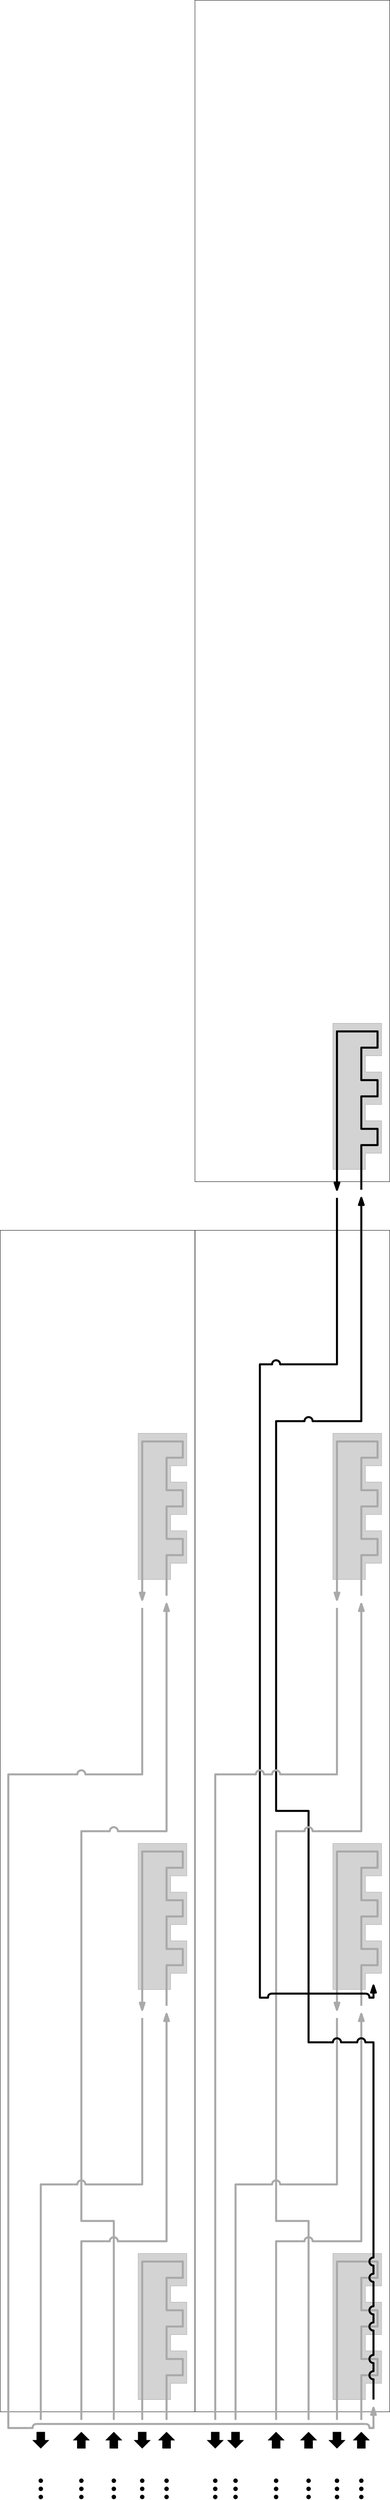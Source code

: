 <?xml version="1.0"?>
<!DOCTYPE ipe SYSTEM "ipe.dtd">
<ipe version="70206" creator="Ipe 7.2.9">
<info created="D:20190420225917" modified="D:20190421003652"/>
<ipestyle name="basic">
<symbol name="arrow/arc(spx)">
<path stroke="sym-stroke" fill="sym-stroke" pen="sym-pen">
0 0 m
-1 0.333 l
-1 -0.333 l
h
</path>
</symbol>
<symbol name="arrow/farc(spx)">
<path stroke="sym-stroke" fill="white" pen="sym-pen">
0 0 m
-1 0.333 l
-1 -0.333 l
h
</path>
</symbol>
<symbol name="arrow/ptarc(spx)">
<path stroke="sym-stroke" fill="sym-stroke" pen="sym-pen">
0 0 m
-1 0.333 l
-0.8 0 l
-1 -0.333 l
h
</path>
</symbol>
<symbol name="arrow/fptarc(spx)">
<path stroke="sym-stroke" fill="white" pen="sym-pen">
0 0 m
-1 0.333 l
-0.8 0 l
-1 -0.333 l
h
</path>
</symbol>
<symbol name="mark/circle(sx)" transformations="translations">
<path fill="sym-stroke">
0.6 0 0 0.6 0 0 e
0.4 0 0 0.4 0 0 e
</path>
</symbol>
<symbol name="mark/disk(sx)" transformations="translations">
<path fill="sym-stroke">
0.6 0 0 0.6 0 0 e
</path>
</symbol>
<symbol name="mark/fdisk(sfx)" transformations="translations">
<group>
<path fill="sym-fill">
0.5 0 0 0.5 0 0 e
</path>
<path fill="sym-stroke" fillrule="eofill">
0.6 0 0 0.6 0 0 e
0.4 0 0 0.4 0 0 e
</path>
</group>
</symbol>
<symbol name="mark/box(sx)" transformations="translations">
<path fill="sym-stroke" fillrule="eofill">
-0.6 -0.6 m
0.6 -0.6 l
0.6 0.6 l
-0.6 0.6 l
h
-0.4 -0.4 m
0.4 -0.4 l
0.4 0.4 l
-0.4 0.4 l
h
</path>
</symbol>
<symbol name="mark/square(sx)" transformations="translations">
<path fill="sym-stroke">
-0.6 -0.6 m
0.6 -0.6 l
0.6 0.6 l
-0.6 0.6 l
h
</path>
</symbol>
<symbol name="mark/fsquare(sfx)" transformations="translations">
<group>
<path fill="sym-fill">
-0.5 -0.5 m
0.5 -0.5 l
0.5 0.5 l
-0.5 0.5 l
h
</path>
<path fill="sym-stroke" fillrule="eofill">
-0.6 -0.6 m
0.6 -0.6 l
0.6 0.6 l
-0.6 0.6 l
h
-0.4 -0.4 m
0.4 -0.4 l
0.4 0.4 l
-0.4 0.4 l
h
</path>
</group>
</symbol>
<symbol name="mark/cross(sx)" transformations="translations">
<group>
<path fill="sym-stroke">
-0.43 -0.57 m
0.57 0.43 l
0.43 0.57 l
-0.57 -0.43 l
h
</path>
<path fill="sym-stroke">
-0.43 0.57 m
0.57 -0.43 l
0.43 -0.57 l
-0.57 0.43 l
h
</path>
</group>
</symbol>
<symbol name="arrow/fnormal(spx)">
<path stroke="sym-stroke" fill="white" pen="sym-pen">
0 0 m
-1 0.333 l
-1 -0.333 l
h
</path>
</symbol>
<symbol name="arrow/pointed(spx)">
<path stroke="sym-stroke" fill="sym-stroke" pen="sym-pen">
0 0 m
-1 0.333 l
-0.8 0 l
-1 -0.333 l
h
</path>
</symbol>
<symbol name="arrow/fpointed(spx)">
<path stroke="sym-stroke" fill="white" pen="sym-pen">
0 0 m
-1 0.333 l
-0.8 0 l
-1 -0.333 l
h
</path>
</symbol>
<symbol name="arrow/linear(spx)">
<path stroke="sym-stroke" pen="sym-pen">
-1 0.333 m
0 0 l
-1 -0.333 l
</path>
</symbol>
<symbol name="arrow/fdouble(spx)">
<path stroke="sym-stroke" fill="white" pen="sym-pen">
0 0 m
-1 0.333 l
-1 -0.333 l
h
-1 0 m
-2 0.333 l
-2 -0.333 l
h
</path>
</symbol>
<symbol name="arrow/double(spx)">
<path stroke="sym-stroke" fill="sym-stroke" pen="sym-pen">
0 0 m
-1 0.333 l
-1 -0.333 l
h
-1 0 m
-2 0.333 l
-2 -0.333 l
h
</path>
</symbol>
<pen name="heavier" value="0.8"/>
<pen name="fat" value="1.2"/>
<pen name="ultrafat" value="2"/>
<symbolsize name="large" value="5"/>
<symbolsize name="small" value="2"/>
<symbolsize name="tiny" value="1.1"/>
<arrowsize name="large" value="10"/>
<arrowsize name="small" value="5"/>
<arrowsize name="tiny" value="3"/>
<color name="red" value="1 0 0"/>
<color name="green" value="0 1 0"/>
<color name="blue" value="0 0 1"/>
<color name="yellow" value="1 1 0"/>
<color name="orange" value="1 0.647 0"/>
<color name="gold" value="1 0.843 0"/>
<color name="purple" value="0.627 0.125 0.941"/>
<color name="gray" value="0.745"/>
<color name="brown" value="0.647 0.165 0.165"/>
<color name="navy" value="0 0 0.502"/>
<color name="pink" value="1 0.753 0.796"/>
<color name="seagreen" value="0.18 0.545 0.341"/>
<color name="turquoise" value="0.251 0.878 0.816"/>
<color name="violet" value="0.933 0.51 0.933"/>
<color name="darkblue" value="0 0 0.545"/>
<color name="darkcyan" value="0 0.545 0.545"/>
<color name="darkgray" value="0.663"/>
<color name="darkgreen" value="0 0.392 0"/>
<color name="darkmagenta" value="0.545 0 0.545"/>
<color name="darkorange" value="1 0.549 0"/>
<color name="darkred" value="0.545 0 0"/>
<color name="lightblue" value="0.678 0.847 0.902"/>
<color name="lightcyan" value="0.878 1 1"/>
<color name="lightgray" value="0.827"/>
<color name="lightgreen" value="0.565 0.933 0.565"/>
<color name="lightyellow" value="1 1 0.878"/>
<dashstyle name="dashed" value="[4] 0"/>
<dashstyle name="dotted" value="[1 3] 0"/>
<dashstyle name="dash dotted" value="[4 2 1 2] 0"/>
<dashstyle name="dash dot dotted" value="[4 2 1 2 1 2] 0"/>
<textsize name="large" value="\large"/>
<textsize name="Large" value="\Large"/>
<textsize name="LARGE" value="\LARGE"/>
<textsize name="huge" value="\huge"/>
<textsize name="Huge" value="\Huge"/>
<textsize name="small" value="\small"/>
<textsize name="footnote" value="\footnotesize"/>
<textsize name="tiny" value="\tiny"/>
<textstyle name="center" begin="\begin{center}" end="\end{center}"/>
<textstyle name="itemize" begin="\begin{itemize}" end="\end{itemize}"/>
<textstyle name="item" begin="\begin{itemize}\item{}" end="\end{itemize}"/>
<gridsize name="4 pts" value="4"/>
<gridsize name="8 pts (~3 mm)" value="8"/>
<gridsize name="16 pts (~6 mm)" value="16"/>
<gridsize name="32 pts (~12 mm)" value="32"/>
<gridsize name="10 pts (~3.5 mm)" value="10"/>
<gridsize name="20 pts (~7 mm)" value="20"/>
<gridsize name="14 pts (~5 mm)" value="14"/>
<gridsize name="28 pts (~10 mm)" value="28"/>
<gridsize name="56 pts (~20 mm)" value="56"/>
<anglesize name="90 deg" value="90"/>
<anglesize name="60 deg" value="60"/>
<anglesize name="45 deg" value="45"/>
<anglesize name="30 deg" value="30"/>
<anglesize name="22.5 deg" value="22.5"/>
<opacity name="10%" value="0.1"/>
<opacity name="30%" value="0.3"/>
<opacity name="50%" value="0.5"/>
<opacity name="75%" value="0.75"/>
<layout paper="4096 8192" origin="0 0" frame="4096 8192"/>
<tiling name="falling" angle="-60" step="4" width="1"/>
<tiling name="rising" angle="30" step="4" width="1"/>
</ipestyle>
<page>
<layer name="alpha"/>
<view layers="alpha" active="alpha"/>
<path layer="alpha" matrix="1 0 0 1 512 3324" stroke="darkgray" fill="lightgray">
1416 356 m
1448 356 l
1448 372 l
1464 372 l
1464 404 l
1448 404 l
1448 420 l
1464 420 l
1464 452 l
1448 452 l
1448 468 l
1464 468 l
1464 500 l
1416 500 l
1416 356 l
</path>
<path matrix="1 0 0 1 704 2920" stroke="darkgray" fill="lightgray">
1416 356 m
1448 356 l
1448 372 l
1464 372 l
1464 404 l
1448 404 l
1448 420 l
1464 420 l
1464 452 l
1448 452 l
1448 468 l
1464 468 l
1464 500 l
1416 500 l
1416 356 l
</path>
<path matrix="0.705883 0 0 0.993173 1230.12 2966.05" stroke="black">
1068 300 m
1068 1472 l
1340 1472 l
1340 300 l
h
</path>
<path matrix="1 0 0 1 1864 3124" stroke="darkgray" pen="ultrafat">
260 132 m
260 288 l
300 288 l
300 272 l
284 272 l
284 240 l
300 240 l
300 224 l
284 224 l
284 192 l
300 192 l
300 176 l
284 176 l
284 132 l
</path>
<path matrix="1 0 0 1 704 3324" stroke="darkgray" fill="lightgray">
1416 356 m
1448 356 l
1448 372 l
1464 372 l
1464 404 l
1448 404 l
1448 420 l
1464 420 l
1464 452 l
1448 452 l
1448 468 l
1464 468 l
1464 500 l
1416 500 l
1416 356 l
</path>
<path matrix="1 0 0 1 1232 2368" stroke="darkgray" pen="ultrafat" arrow="normal/normal">
916 1296 m
916 1336 l
932 1336 l
932 1352 l
916 1352 l
916 1384 l
932 1384 l
932 1400 l
916 1400 l
916 1432 l
932 1432 l
932 1448 l
892 1448 l
892 1292 l
</path>
<path matrix="1 0 0 1 1864 2316" stroke="darkgray" pen="ultrafat">
208 1172 m
260 1172 l
260 1336 l
</path>
<path matrix="1 0 0 1 704 3728" stroke="darkgray" fill="lightgray">
1416 356 m
1448 356 l
1448 372 l
1464 372 l
1464 404 l
1448 404 l
1448 420 l
1464 420 l
1464 452 l
1448 452 l
1448 468 l
1464 468 l
1464 500 l
1416 500 l
1416 356 l
</path>
<path matrix="1 0 0 1 1232 2772" stroke="darkgray" pen="ultrafat" arrow="normal/normal">
916 1296 m
916 1336 l
932 1336 l
932 1352 l
916 1352 l
916 1384 l
932 1384 l
932 1400 l
916 1400 l
916 1432 l
932 1432 l
932 1448 l
892 1448 l
892 1292 l
</path>
<path matrix="1 0 0 1 1864 2720" stroke="darkgray" pen="ultrafat">
208 1172 m
260 1172 l
260 1336 l
</path>
<group matrix="1 0 0 1 1232 1560">
<path matrix="1 0 0 1 -648 1396" stroke="darkgray" pen="ultrafat">
1504 476 m
1508 476 l
4 0 0 -4 1512 476 1515.2 476 a
1520 476 l
</path>
<path stroke="darkgray" pen="ultrafat" arrow="normal/normal">
872 1872 m
916 1872 l
916 2096 l
</path>
</group>
<path matrix="1 0 0 1 552 3012" stroke="darkgray" pen="ultrafat">
1504 476 m
1508 476 l
4 0 0 -4 1512 476 1515.2 476 a
1520 476 l
</path>
<path matrix="1 0 0 1 512 2920" stroke="darkgray" fill="lightgray">
1416 356 m
1448 356 l
1448 372 l
1464 372 l
1464 404 l
1448 404 l
1448 420 l
1464 420 l
1464 452 l
1448 452 l
1448 468 l
1464 468 l
1464 500 l
1416 500 l
1416 356 l
</path>
<path matrix="0.705883 0 0 0.993173 1038.12 2966.05" stroke="black">
1068 300 m
1068 1472 l
1340 1472 l
1340 300 l
h
</path>
<path matrix="1 0 0 1 1672 3124" stroke="darkgray" pen="ultrafat">
260 132 m
260 288 l
300 288 l
300 272 l
284 272 l
284 240 l
300 240 l
300 224 l
284 224 l
284 192 l
300 192 l
300 176 l
284 176 l
284 132 l
</path>
<path matrix="1 0 0 1 1040 2368" stroke="darkgray" pen="ultrafat" arrow="normal/normal">
916 1296 m
916 1336 l
932 1336 l
932 1352 l
916 1352 l
916 1384 l
932 1384 l
932 1400 l
916 1400 l
916 1432 l
932 1432 l
932 1448 l
892 1448 l
892 1292 l
</path>
<path matrix="1 0 0 1 1672 2316" stroke="darkgray" pen="ultrafat">
208 1172 m
260 1172 l
260 1336 l
</path>
<path matrix="1 0 0 1 512 3728" stroke="darkgray" fill="lightgray">
1416 356 m
1448 356 l
1448 372 l
1464 372 l
1464 404 l
1448 404 l
1448 420 l
1464 420 l
1464 452 l
1448 452 l
1448 468 l
1464 468 l
1464 500 l
1416 500 l
1416 356 l
</path>
<path matrix="1 0 0 1 1040 2772" stroke="darkgray" pen="ultrafat" arrow="normal/normal">
916 1296 m
916 1336 l
932 1336 l
932 1352 l
916 1352 l
916 1384 l
932 1384 l
932 1400 l
916 1400 l
916 1432 l
932 1432 l
932 1448 l
892 1448 l
892 1292 l
</path>
<group matrix="1 0 0 1 1040 1964">
<path matrix="1 0 0 1 -648 1396" stroke="darkgray" pen="ultrafat">
1504 476 m
1508 476 l
4 0 0 -4 1512 476 1515.2 476 a
1520 476 l
</path>
<path stroke="darkgray" pen="ultrafat" arrow="normal/normal">
872 1872 m
916 1872 l
916 2096 l
</path>
</group>
<path matrix="1 0 0 1 360 3416" stroke="darkgray" pen="ultrafat">
1504 476 m
1508 476 l
4 0 0 -4 1512 476 1515.2 476 a
1520 476 l
</path>
<path matrix="1 0 0 1 1672 2720" stroke="darkgray" pen="ultrafat">
208 1172 m
260 1172 l
260 1336 l
</path>
<group matrix="1 0 0 1 1040 1560">
<path matrix="1 0 0 1 -648 1396" stroke="darkgray" pen="ultrafat">
1504 476 m
1508 476 l
4 0 0 -4 1512 476 1515.2 476 a
1520 476 l
</path>
<path stroke="darkgray" pen="ultrafat" arrow="normal/normal">
872 1872 m
916 1872 l
916 2096 l
</path>
</group>
<path matrix="1 0 0 1 360 3012" stroke="darkgray" pen="ultrafat">
1504 476 m
1508 476 l
4 0 0 -4 1512 476 1515.2 476 a
1520 476 l
</path>
<path matrix="1 0 0 1 1040 1528" stroke="darkgray" pen="ultrafat">
780 1720 m
784 1720 l
784 1724
788 1724 c
</path>
<path matrix="1 0 0 1 1380 1520" stroke="darkgray" pen="ultrafat">
780 1728 m
776 1728 l
776 1732
772 1732 c
</path>
<path matrix="1 0 0 1 -1008 -1272" stroke="darkgray" pen="ultrafat">
2836 4524 m
3160 4524 l
</path>
<path matrix="1 0 0 1 -1008 -1276" stroke="darkgray" pen="ultrafat">
2872 5168 m
2808 5168 l
2808 4524 l
2828 4524 l
</path>
<path matrix="1 0 0 1 -1008 -1276" stroke="darkgray" pen="ultrafat" arrow="normal/normal">
3164 4524 m
3168 4524 l
3168 4544 l
</path>
<group matrix="1 0 0 1 1232 2912">
<path matrix="1 0 0 1 -528 4" stroke="black" pen="ultrafat">
1456 408 m
1456 428 l
4 0 0 -4 1456 432 1456 436 a
1456 440 l
</path>
<path matrix="1 0 0 1 -44 52" stroke="black" pen="ultrafat">
972 344 m
972 348 l
4 0 0 -4 972 352 972 356 a
972 360 l
</path>
<path matrix="1 0 0 1 -632 8" stroke="black" pen="ultrafat">
1560 372 m
1560 376 l
4 0 0 -4 1560 380 1560 384 a
1560 388 l
</path>
<path matrix="1 0 0 1 -528 4" stroke="black" pen="ultrafat">
1456 456 m
1456 476 l
4 0 0 -4 1456 480 1456 484 a
1456 488 l
</path>
<path matrix="1 0 0 1 -44 100" stroke="black" pen="ultrafat">
972 344 m
972 348 l
4 0 0 -4 972 352 972 356 a
972 360 l
</path>
<path matrix="1 0 0 1 0 16" stroke="black" pen="ultrafat">
928 348 m
928 364 l
928 364 l
</path>
<path matrix="1 0 0 1 -44 148" stroke="black" pen="ultrafat">
972 344 m
972 348 l
4 0 0 -4 972 352 972 356 a
972 360 l
</path>
</group>
<group matrix="1 0 0 1 1232 2356">
<path matrix="1 0 0 1 -596 796" stroke="black" pen="ultrafat">
1504 476 m
1508 476 l
4 0 0 -4 1512 476 1515.2 476 a
1520 476 l
</path>
<path matrix="1 0 0 1 -620 796" stroke="black" pen="ultrafat">
1504 476 m
1508 476 l
4 0 0 -4 1512 476 1515.2 476 a
1520 476 l
</path>
<path stroke="black" pen="ultrafat">
908 1272 m
900 1272 l
900 1272 l
</path>
</group>
<path matrix="1 0 0 1 1864 3124" stroke="black" pen="ultrafat">
296 296 m
296 504 l
292 504 l
</path>
<path matrix="1 0 0 1 1864 3124" stroke="black" pen="ultrafat">
252 504 m
232 504 l
232 732 l
200 732 l
200 1116 l
224 1116 l
</path>
<path matrix="1 0 0 1 1864 3124" stroke="black" pen="ultrafat" arrow="normal/normal">
240 1116 m
284 1116 l
284 1336 l
</path>
<path matrix="1 0 0 1 1380 1944" stroke="black" pen="ultrafat">
780 1728 m
776 1728 l
776 1732
772 1732 c
</path>
<path matrix="1 0 0 1 1232 1976" stroke="black" pen="ultrafat" arrow="normal/normal">
924 1696 m
928 1696 l
928 1708 l
</path>
<path matrix="1 0 0 1 1864 3124" stroke="black" pen="ultrafat">
208 1172 m
260 1172 l
260 1336 l
</path>
<group matrix="1 0 0 1 1864 3124">
<path matrix="1 0 0 1 -592 -1172" stroke="black" pen="ultrafat">
780 1720 m
784 1720 l
784 1724
788 1724 c
</path>
<path stroke="black" pen="ultrafat">
188 548 m
184 548 l
184 1172 l
192 1172 l
</path>
</group>
<path matrix="1 0 0 1 584 3764" stroke="black" pen="ultrafat">
1504 476 m
1508 476 l
4 0 0 -4 1512 476 1515.2 476 a
1520 476 l
</path>
<path matrix="1 0 0 1 552 3820" stroke="black" pen="ultrafat">
1504 476 m
1508 476 l
4 0 0 -4 1512 476 1515.2 476 a
1520 476 l
</path>
<path matrix="1 0 0 1 704 4132" stroke="darkgray" fill="lightgray">
1416 356 m
1448 356 l
1448 372 l
1464 372 l
1464 404 l
1448 404 l
1448 420 l
1464 420 l
1464 452 l
1448 452 l
1448 468 l
1464 468 l
1464 500 l
1416 500 l
1416 356 l
</path>
<path matrix="0.705883 0 0 0.993173 1230.12 4178.05" stroke="black">
1068 300 m
1068 1472 l
1340 1472 l
1340 300 l
h
</path>
<path matrix="1 0 0 1 1864 4336" stroke="black" pen="ultrafat" rarrow="normal/normal">
260 132 m
260 288 l
300 288 l
300 272 l
284 272 l
284 240 l
300 240 l
300 224 l
284 224 l
284 192 l
300 192 l
300 176 l
284 176 l
284 132 l
</path>
<path matrix="1 0 0 1 1596 1712" stroke="darkgray" pen="ultrafat">
308 1544 m
308 1740 l
276 1740 l
276 2124 l
300 2124 l
</path>
<path matrix="1 0 0 1 1596 1712" stroke="darkgray" pen="ultrafat">
276 1544 m
276 1720 l
300 1720 l
</path>
<path matrix="1 0 0 1 1596 1712" stroke="darkgray" pen="ultrafat">
236 1544 m
236 1776 l
268 1776 l
</path>
<path matrix="1 0 0 1 1788 1712" stroke="darkgray" pen="ultrafat">
236 1544 m
236 1776 l
268 1776 l
</path>
<path matrix="1 0 0 1 1788 1712" stroke="darkgray" pen="ultrafat">
276 1544 m
276 1720 l
300 1720 l
</path>
<group matrix="1 0 0 1 1684 1724">
<group matrix="1 0 0 1 -45.9892 -17.933">
<path matrix="0.5 0 0 0.5 424 692" stroke="black" fill="black">
4 0 0 4 124 1596 e
</path>
<path matrix="0.5 0 0 0.5 424 684" stroke="black" fill="black">
4 0 0 4 124 1596 e
</path>
<path matrix="0.5 0 0 0.5 424 676" stroke="black" fill="black">
4 0 0 4 124 1596 e
</path>
</group>
<group matrix="1 0 0 1 96 56">
<path matrix="1 0 0 1 -44 0" stroke="black" fill="black">
384 1464 m
384 1456 l
392 1456 l
392 1464 l
h
</path>
<path stroke="black" fill="black">
344 1456 m
336 1456 l
344 1448 l
352 1456 l
344 1456 l
</path>
</group>
</group>
<group matrix="1 0 0 1 1732 1724">
<group matrix="1 0 0 1 -69.9892 -17.933">
<path matrix="0.5 0 0 0.5 424 692" stroke="black" fill="black">
4 0 0 4 124 1596 e
</path>
<path matrix="0.5 0 0 0.5 424 684" stroke="black" fill="black">
4 0 0 4 124 1596 e
</path>
<path matrix="0.5 0 0 0.5 424 676" stroke="black" fill="black">
4 0 0 4 124 1596 e
</path>
</group>
<group matrix="1 0 0 1 28 48">
<path stroke="black" fill="black">
384 1464 m
384 1456 l
392 1456 l
392 1464 l
h
</path>
<path stroke="black" fill="black">
388 1464 m
380 1464 l
388 1472 l
396 1464 l
388 1464 l
</path>
</group>
</group>
<group matrix="1 0 0 1 1648 1724">
<group matrix="1 0 0 1 -69.9892 -17.933">
<path matrix="0.5 0 0 0.5 424 692" stroke="black" fill="black">
4 0 0 4 124 1596 e
</path>
<path matrix="0.5 0 0 0.5 424 684" stroke="black" fill="black">
4 0 0 4 124 1596 e
</path>
<path matrix="0.5 0 0 0.5 424 676" stroke="black" fill="black">
4 0 0 4 124 1596 e
</path>
</group>
<group matrix="1 0 0 1 28 48">
<path stroke="black" fill="black">
384 1464 m
384 1456 l
392 1456 l
392 1464 l
h
</path>
<path stroke="black" fill="black">
388 1464 m
380 1464 l
388 1472 l
396 1464 l
388 1464 l
</path>
</group>
</group>
<group matrix="1 0 0 1 1584 1724">
<group matrix="1 0 0 1 -45.9892 -17.933">
<path matrix="0.5 0 0 0.5 424 692" stroke="black" fill="black">
4 0 0 4 124 1596 e
</path>
<path matrix="0.5 0 0 0.5 424 684" stroke="black" fill="black">
4 0 0 4 124 1596 e
</path>
<path matrix="0.5 0 0 0.5 424 676" stroke="black" fill="black">
4 0 0 4 124 1596 e
</path>
</group>
<group matrix="1 0 0 1 96 56">
<path matrix="1 0 0 1 -44 0" stroke="black" fill="black">
384 1464 m
384 1456 l
392 1456 l
392 1464 l
h
</path>
<path stroke="black" fill="black">
344 1456 m
336 1456 l
344 1448 l
352 1456 l
344 1456 l
</path>
</group>
</group>
<path matrix="1 0 0 1 1788 1712" stroke="darkgray" pen="ultrafat">
308 1544 m
308 1740 l
276 1740 l
276 2124 l
300 2124 l
</path>
<group matrix="1 0 0 1 1680 1724">
<group matrix="1 0 0 1 -69.9892 -17.933">
<path matrix="0.5 0 0 0.5 424 692" stroke="black" fill="black">
4 0 0 4 124 1596 e
</path>
<path matrix="0.5 0 0 0.5 424 684" stroke="black" fill="black">
4 0 0 4 124 1596 e
</path>
<path matrix="0.5 0 0 0.5 424 676" stroke="black" fill="black">
4 0 0 4 124 1596 e
</path>
</group>
<group matrix="1 0 0 1 28 48">
<path stroke="black" fill="black">
384 1464 m
384 1456 l
392 1456 l
392 1464 l
h
</path>
<path stroke="black" fill="black">
388 1464 m
380 1464 l
388 1472 l
396 1464 l
388 1464 l
</path>
</group>
</group>
<group matrix="1 0 0 1 1564 1724">
<group matrix="1 0 0 1 -45.9892 -17.933">
<path matrix="0.5 0 0 0.5 424 692" stroke="black" fill="black">
4 0 0 4 124 1596 e
</path>
<path matrix="0.5 0 0 0.5 424 684" stroke="black" fill="black">
4 0 0 4 124 1596 e
</path>
<path matrix="0.5 0 0 0.5 424 676" stroke="black" fill="black">
4 0 0 4 124 1596 e
</path>
</group>
<group matrix="1 0 0 1 96 56">
<path matrix="1 0 0 1 -44 0" stroke="black" fill="black">
384 1464 m
384 1456 l
392 1456 l
392 1464 l
h
</path>
<path stroke="black" fill="black">
344 1456 m
336 1456 l
344 1448 l
352 1456 l
344 1456 l
</path>
</group>
</group>
<group matrix="1 0 0 1 1492 1724">
<group matrix="1 0 0 1 -45.9892 -17.933">
<path matrix="0.5 0 0 0.5 424 692" stroke="black" fill="black">
4 0 0 4 124 1596 e
</path>
<path matrix="0.5 0 0 0.5 424 684" stroke="black" fill="black">
4 0 0 4 124 1596 e
</path>
<path matrix="0.5 0 0 0.5 424 676" stroke="black" fill="black">
4 0 0 4 124 1596 e
</path>
</group>
<group matrix="1 0 0 1 96 56">
<path matrix="1 0 0 1 -44 0" stroke="black" fill="black">
384 1464 m
384 1456 l
392 1456 l
392 1464 l
h
</path>
<path stroke="black" fill="black">
344 1456 m
336 1456 l
344 1448 l
352 1456 l
344 1456 l
</path>
</group>
</group>
<group matrix="1 0 0 1 1540 1724">
<group matrix="1 0 0 1 -69.9892 -17.933">
<path matrix="0.5 0 0 0.5 424 692" stroke="black" fill="black">
4 0 0 4 124 1596 e
</path>
<path matrix="0.5 0 0 0.5 424 684" stroke="black" fill="black">
4 0 0 4 124 1596 e
</path>
<path matrix="0.5 0 0 0.5 424 676" stroke="black" fill="black">
4 0 0 4 124 1596 e
</path>
</group>
<group matrix="1 0 0 1 28 48">
<path stroke="black" fill="black">
384 1464 m
384 1456 l
392 1456 l
392 1464 l
h
</path>
<path stroke="black" fill="black">
388 1464 m
380 1464 l
388 1472 l
396 1464 l
388 1464 l
</path>
</group>
</group>
<group matrix="1 0 0 1 1456 1724">
<group matrix="1 0 0 1 -69.9892 -17.933">
<path matrix="0.5 0 0 0.5 424 692" stroke="black" fill="black">
4 0 0 4 124 1596 e
</path>
<path matrix="0.5 0 0 0.5 424 684" stroke="black" fill="black">
4 0 0 4 124 1596 e
</path>
<path matrix="0.5 0 0 0.5 424 676" stroke="black" fill="black">
4 0 0 4 124 1596 e
</path>
</group>
<group matrix="1 0 0 1 28 48">
<path stroke="black" fill="black">
384 1464 m
384 1456 l
392 1456 l
392 1464 l
h
</path>
<path stroke="black" fill="black">
388 1464 m
380 1464 l
388 1472 l
396 1464 l
388 1464 l
</path>
</group>
</group>
<group matrix="1 0 0 1 1392 1724">
<group matrix="1 0 0 1 -45.9892 -17.933">
<path matrix="0.5 0 0 0.5 424 692" stroke="black" fill="black">
4 0 0 4 124 1596 e
</path>
<path matrix="0.5 0 0 0.5 424 684" stroke="black" fill="black">
4 0 0 4 124 1596 e
</path>
<path matrix="0.5 0 0 0.5 424 676" stroke="black" fill="black">
4 0 0 4 124 1596 e
</path>
</group>
<group matrix="1 0 0 1 96 56">
<path matrix="1 0 0 1 -44 0" stroke="black" fill="black">
384 1464 m
384 1456 l
392 1456 l
392 1464 l
h
</path>
<path stroke="black" fill="black">
344 1456 m
336 1456 l
344 1448 l
352 1456 l
344 1456 l
</path>
</group>
</group>
<group matrix="1 0 0 1 1488 1724">
<group matrix="1 0 0 1 -69.9892 -17.933">
<path matrix="0.5 0 0 0.5 424 692" stroke="black" fill="black">
4 0 0 4 124 1596 e
</path>
<path matrix="0.5 0 0 0.5 424 684" stroke="black" fill="black">
4 0 0 4 124 1596 e
</path>
<path matrix="0.5 0 0 0.5 424 676" stroke="black" fill="black">
4 0 0 4 124 1596 e
</path>
</group>
<group matrix="1 0 0 1 28 48">
<path stroke="black" fill="black">
384 1464 m
384 1456 l
392 1456 l
392 1464 l
h
</path>
<path stroke="black" fill="black">
388 1464 m
380 1464 l
388 1472 l
396 1464 l
388 1464 l
</path>
</group>
</group>
<path matrix="1 0 0 1 1232 1976" stroke="black" pen="ultrafat">
828 1700 m
920 1700 l
</path>
<group matrix="1 0 0 1 1232 1964">
<path matrix="1 0 0 1 -648 1396" stroke="darkgray" pen="ultrafat">
1504 476 m
1508 476 l
4 0 0 -4 1512 476 1515.2 476 a
1520 476 l
</path>
<path stroke="darkgray" pen="ultrafat" arrow="normal/normal">
872 1872 m
916 1872 l
916 2096 l
</path>
</group>
<path matrix="1 0 0 1 552 3416" stroke="darkgray" pen="ultrafat">
1504 476 m
1508 476 l
4 0 0 -4 1512 476 1515.2 476 a
1520 476 l
</path>
<path matrix="1 0 0 1 536 3416" stroke="darkgray" pen="ultrafat">
1504 476 m
1508 476 l
4 0 0 -4 1512 476 1515.2 476 a
1520 476 l
</path>
<path stroke="darkgray" pen="ultrafat">
2040 3892 m
2004 3892 l
2004 3256 l
</path>
</page>
</ipe>
